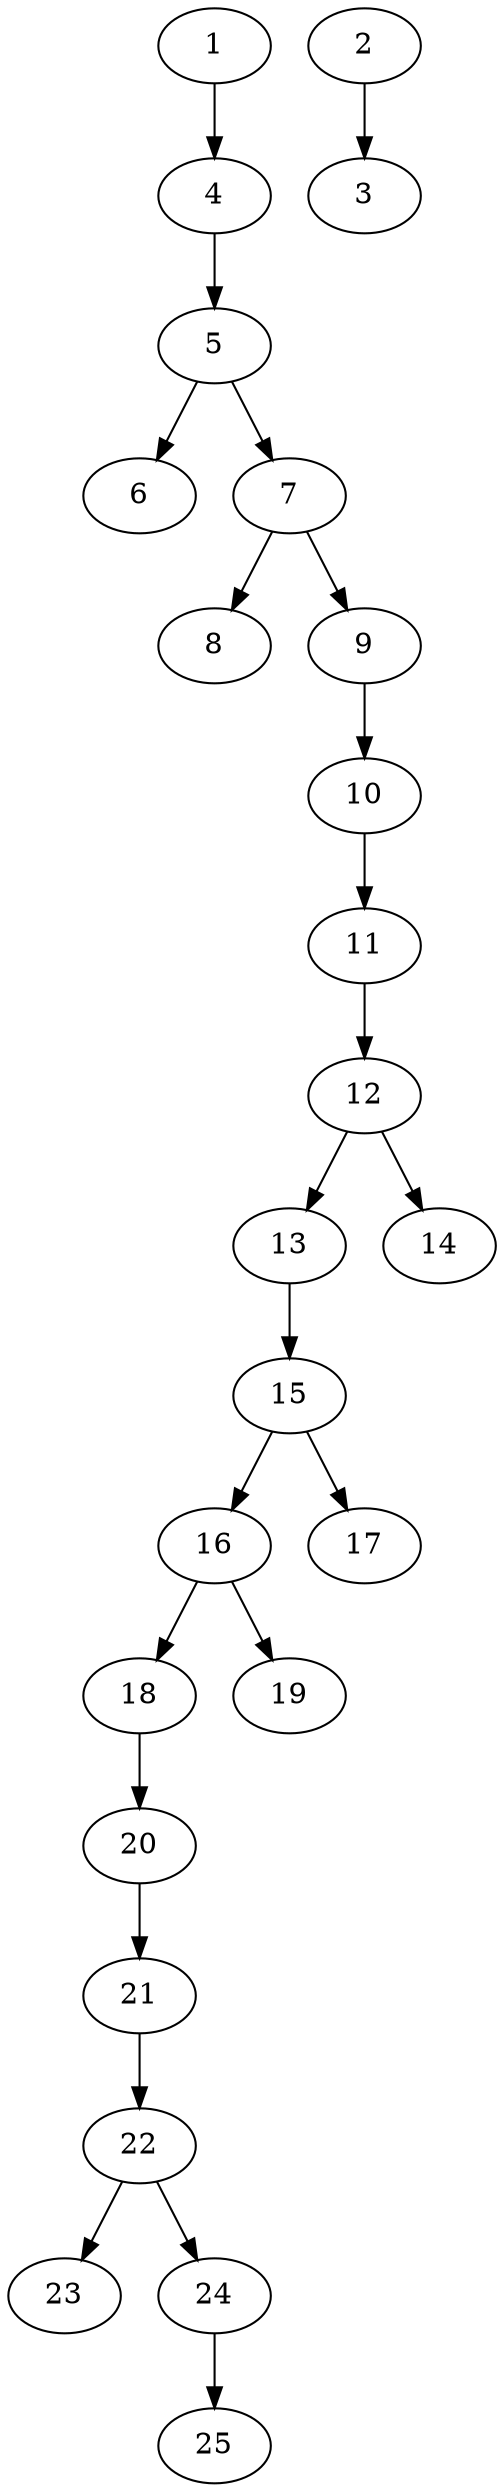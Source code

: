 // DAG automatically generated by daggen at Thu Oct  3 14:00:39 2019
// ./daggen --dot -n 25 --ccr 0.5 --fat 0.3 --regular 0.9 --density 0.5 --mindata 5242880 --maxdata 52428800 
digraph G {
  1 [size="58161152", alpha="0.11", expect_size="29080576"] 
  1 -> 4 [size ="29080576"]
  2 [size="39755776", alpha="0.09", expect_size="19877888"] 
  2 -> 3 [size ="19877888"]
  3 [size="76949504", alpha="0.14", expect_size="38474752"] 
  4 [size="16109568", alpha="0.05", expect_size="8054784"] 
  4 -> 5 [size ="8054784"]
  5 [size="95248384", alpha="0.18", expect_size="47624192"] 
  5 -> 6 [size ="47624192"]
  5 -> 7 [size ="47624192"]
  6 [size="87887872", alpha="0.18", expect_size="43943936"] 
  7 [size="68425728", alpha="0.02", expect_size="34212864"] 
  7 -> 8 [size ="34212864"]
  7 -> 9 [size ="34212864"]
  8 [size="88088576", alpha="0.10", expect_size="44044288"] 
  9 [size="41037824", alpha="0.13", expect_size="20518912"] 
  9 -> 10 [size ="20518912"]
  10 [size="57876480", alpha="0.10", expect_size="28938240"] 
  10 -> 11 [size ="28938240"]
  11 [size="91191296", alpha="0.09", expect_size="45595648"] 
  11 -> 12 [size ="45595648"]
  12 [size="49340416", alpha="0.12", expect_size="24670208"] 
  12 -> 13 [size ="24670208"]
  12 -> 14 [size ="24670208"]
  13 [size="91744256", alpha="0.15", expect_size="45872128"] 
  13 -> 15 [size ="45872128"]
  14 [size="64976896", alpha="0.11", expect_size="32488448"] 
  15 [size="90408960", alpha="0.15", expect_size="45204480"] 
  15 -> 16 [size ="45204480"]
  15 -> 17 [size ="45204480"]
  16 [size="83040256", alpha="0.02", expect_size="41520128"] 
  16 -> 18 [size ="41520128"]
  16 -> 19 [size ="41520128"]
  17 [size="73916416", alpha="0.12", expect_size="36958208"] 
  18 [size="83480576", alpha="0.14", expect_size="41740288"] 
  18 -> 20 [size ="41740288"]
  19 [size="35649536", alpha="0.12", expect_size="17824768"] 
  20 [size="98353152", alpha="0.11", expect_size="49176576"] 
  20 -> 21 [size ="49176576"]
  21 [size="50667520", alpha="0.20", expect_size="25333760"] 
  21 -> 22 [size ="25333760"]
  22 [size="94564352", alpha="0.15", expect_size="47282176"] 
  22 -> 23 [size ="47282176"]
  22 -> 24 [size ="47282176"]
  23 [size="57266176", alpha="0.04", expect_size="28633088"] 
  24 [size="33796096", alpha="0.15", expect_size="16898048"] 
  24 -> 25 [size ="16898048"]
  25 [size="87021568", alpha="0.04", expect_size="43510784"] 
}
